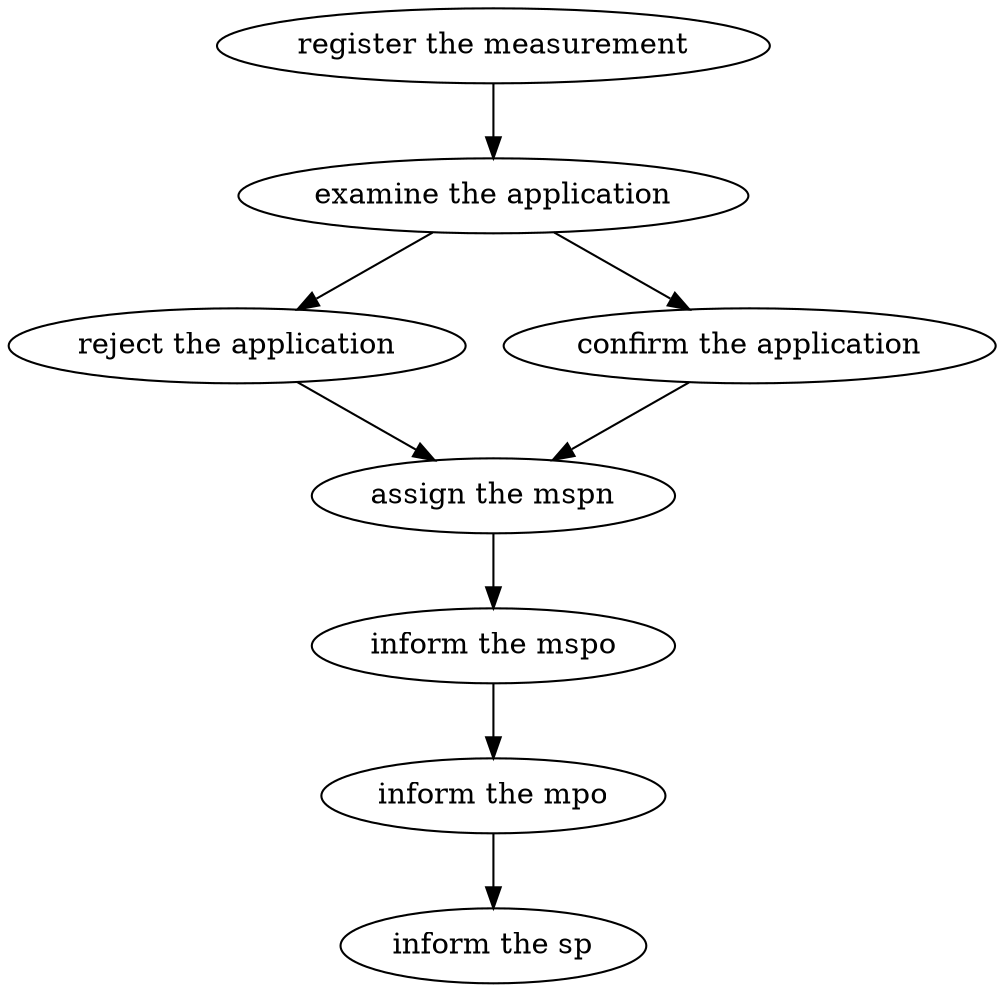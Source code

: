 strict digraph "doc-10.7" {
	graph [name="doc-10.7"];
	"register the measurement"	[attrs="{'type': 'Activity', 'label': 'register the measurement'}"];
	"examine the application"	[attrs="{'type': 'Activity', 'label': 'examine the application'}"];
	"register the measurement" -> "examine the application"	[attrs="{'type': 'flow', 'label': 'flow'}"];
	"reject the application"	[attrs="{'type': 'Activity', 'label': 'reject the application'}"];
	"examine the application" -> "reject the application"	[attrs="{'type': 'flow', 'label': 'flow'}"];
	"confirm the application"	[attrs="{'type': 'Activity', 'label': 'confirm the application'}"];
	"examine the application" -> "confirm the application"	[attrs="{'type': 'flow', 'label': 'flow'}"];
	"assign the mspn"	[attrs="{'type': 'Activity', 'label': 'assign the mspn'}"];
	"reject the application" -> "assign the mspn"	[attrs="{'type': 'flow', 'label': 'flow'}"];
	"confirm the application" -> "assign the mspn"	[attrs="{'type': 'flow', 'label': 'flow'}"];
	"inform the mspo"	[attrs="{'type': 'Activity', 'label': 'inform the mspo'}"];
	"assign the mspn" -> "inform the mspo"	[attrs="{'type': 'flow', 'label': 'flow'}"];
	"inform the mpo"	[attrs="{'type': 'Activity', 'label': 'inform the mpo'}"];
	"inform the mspo" -> "inform the mpo"	[attrs="{'type': 'flow', 'label': 'flow'}"];
	"inform the sp"	[attrs="{'type': 'Activity', 'label': 'inform the sp'}"];
	"inform the mpo" -> "inform the sp"	[attrs="{'type': 'flow', 'label': 'flow'}"];
}
